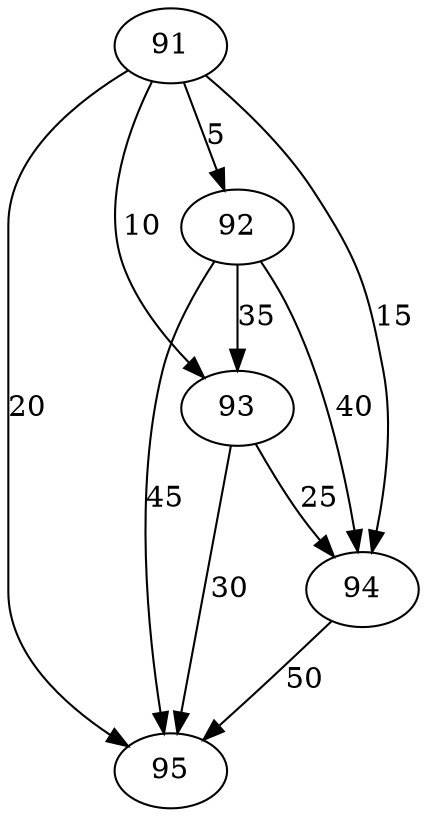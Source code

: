 digraph graph9 {
  91;
  92;
  93;
  94;
  95;
  91 -> 92 [label= 5];
  91 -> 93 [label= 10];
  91 -> 94 [label= 15];
  91 -> 95 [label= 20];
  92 -> 93 [label= 35];
  92 -> 94 [label= 40];
  92 -> 95 [label= 45];
  93 -> 94 [label= 25];
  93 -> 95 [label= 30];
  94 -> 95 [label= 50];
}
